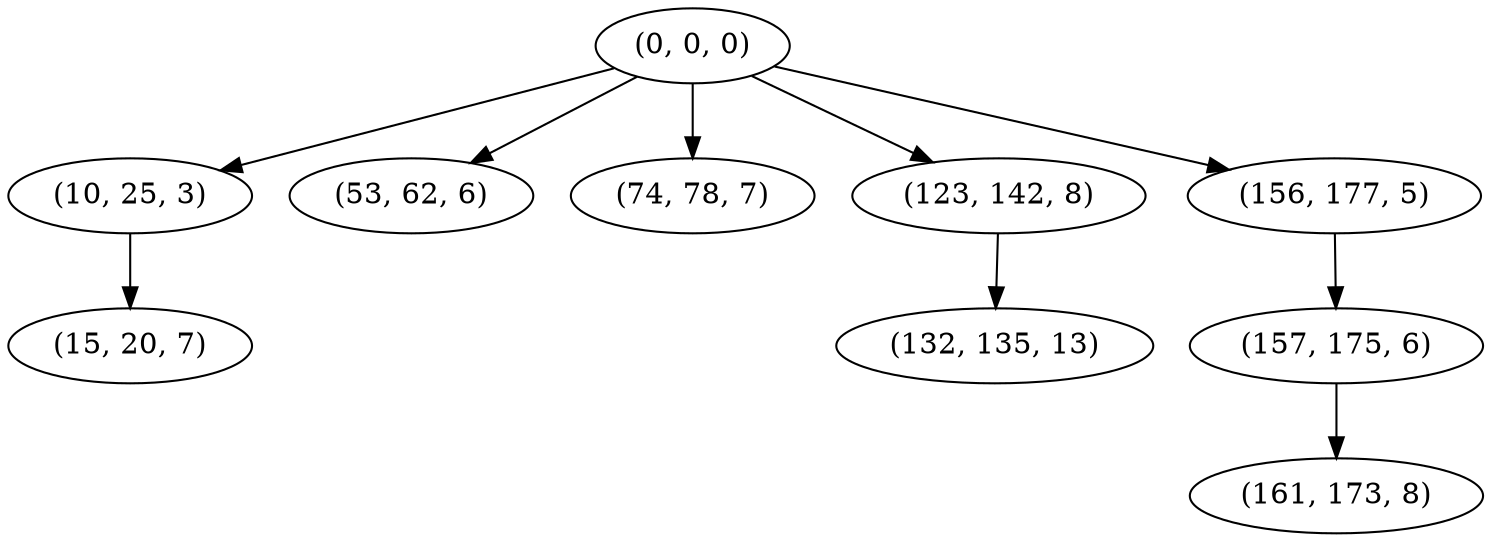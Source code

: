 digraph tree {
    "(0, 0, 0)";
    "(10, 25, 3)";
    "(15, 20, 7)";
    "(53, 62, 6)";
    "(74, 78, 7)";
    "(123, 142, 8)";
    "(132, 135, 13)";
    "(156, 177, 5)";
    "(157, 175, 6)";
    "(161, 173, 8)";
    "(0, 0, 0)" -> "(10, 25, 3)";
    "(0, 0, 0)" -> "(53, 62, 6)";
    "(0, 0, 0)" -> "(74, 78, 7)";
    "(0, 0, 0)" -> "(123, 142, 8)";
    "(0, 0, 0)" -> "(156, 177, 5)";
    "(10, 25, 3)" -> "(15, 20, 7)";
    "(123, 142, 8)" -> "(132, 135, 13)";
    "(156, 177, 5)" -> "(157, 175, 6)";
    "(157, 175, 6)" -> "(161, 173, 8)";
}

